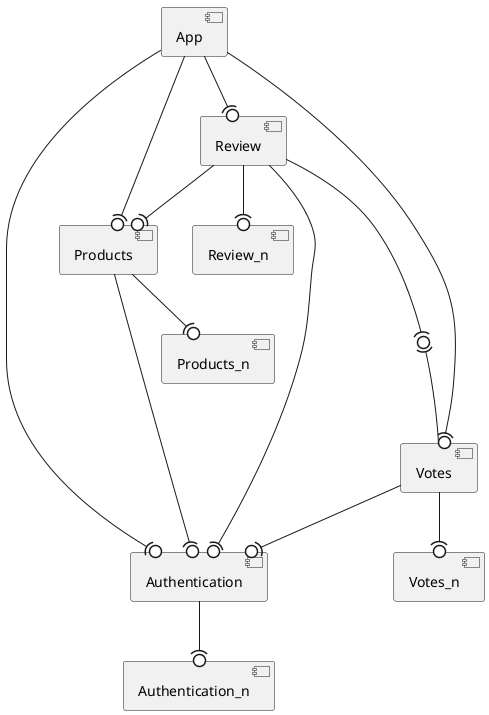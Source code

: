 @startuml

[App]
[Products]
[Review]
[Votes]
[Authentication]
[Products_n]
[Review_n]
[Votes_n]
[Authentication_n]

 App --(0 Products
 App --(0 Review
 App --(0 Votes
 App --(0 Authentication

 Products --(0 Products_n
 Review --(0 Review_n
 Votes --(0 Votes_n
 Authentication --(0 Authentication_n

 Products --(0 Authentication

 Review --(0 Authentication
 Review --(0 Products
 Review --(0)-- Votes

 Votes --(0 Authentication

@enduml
